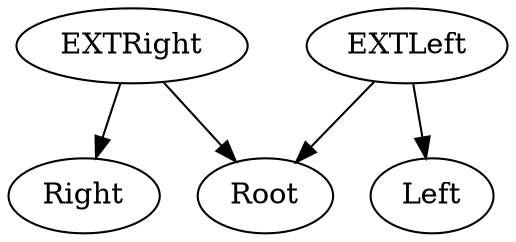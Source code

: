 digraph {
	Right
	Root
	Left
	EXTLeft
	EXTRight
		EXTLeft -> Left
		EXTLeft -> Root
		EXTRight -> Right
		EXTRight -> Root
}